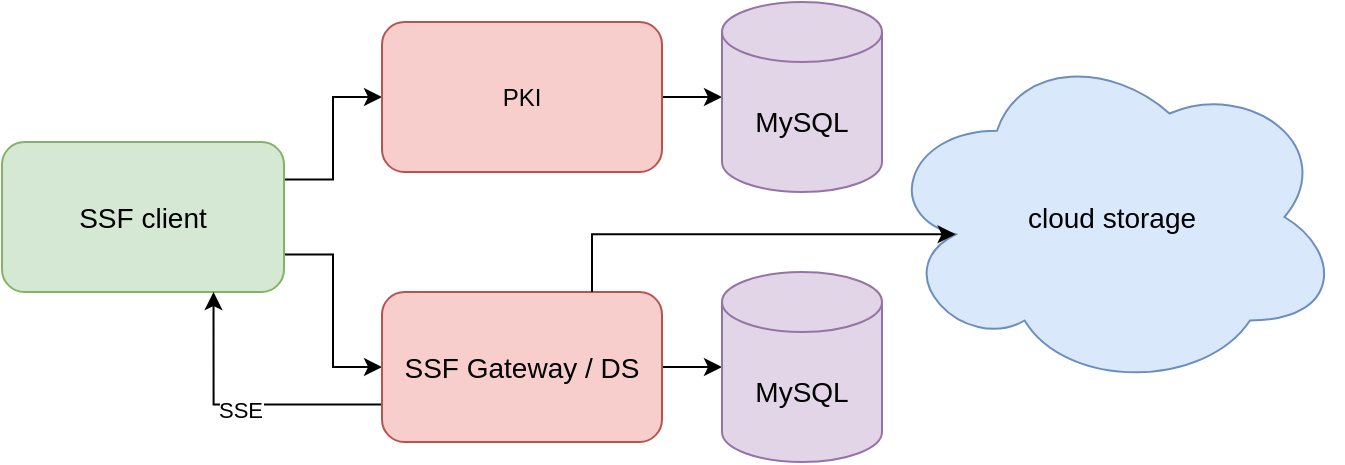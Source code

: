 <mxfile version="23.1.1" type="device">
  <diagram name="Page-1" id="4jEYnSD6hs7fQeVAI6pV">
    <mxGraphModel dx="954" dy="615" grid="1" gridSize="10" guides="1" tooltips="1" connect="1" arrows="1" fold="1" page="1" pageScale="1" pageWidth="827" pageHeight="1169" math="0" shadow="0">
      <root>
        <mxCell id="0" />
        <mxCell id="1" parent="0" />
        <mxCell id="V7uUg3fD4ERQ0HjMH4nC-24" style="edgeStyle=orthogonalEdgeStyle;rounded=0;orthogonalLoop=1;jettySize=auto;html=1;exitX=1;exitY=0.25;exitDx=0;exitDy=0;" edge="1" parent="1" source="V7uUg3fD4ERQ0HjMH4nC-18" target="V7uUg3fD4ERQ0HjMH4nC-20">
          <mxGeometry relative="1" as="geometry" />
        </mxCell>
        <mxCell id="V7uUg3fD4ERQ0HjMH4nC-25" style="edgeStyle=orthogonalEdgeStyle;rounded=0;orthogonalLoop=1;jettySize=auto;html=1;exitX=1;exitY=0.75;exitDx=0;exitDy=0;entryX=0;entryY=0.5;entryDx=0;entryDy=0;" edge="1" parent="1" source="V7uUg3fD4ERQ0HjMH4nC-18" target="V7uUg3fD4ERQ0HjMH4nC-19">
          <mxGeometry relative="1" as="geometry" />
        </mxCell>
        <mxCell id="V7uUg3fD4ERQ0HjMH4nC-18" value="&lt;font style=&quot;font-size: 14px;&quot;&gt;SSF client&lt;/font&gt;" style="rounded=1;whiteSpace=wrap;html=1;fillColor=#d5e8d4;strokeColor=#82b366;" vertex="1" parent="1">
          <mxGeometry x="100" y="510" width="141" height="75" as="geometry" />
        </mxCell>
        <mxCell id="V7uUg3fD4ERQ0HjMH4nC-27" value="" style="edgeStyle=orthogonalEdgeStyle;rounded=0;orthogonalLoop=1;jettySize=auto;html=1;" edge="1" parent="1" source="V7uUg3fD4ERQ0HjMH4nC-19" target="V7uUg3fD4ERQ0HjMH4nC-22">
          <mxGeometry relative="1" as="geometry" />
        </mxCell>
        <mxCell id="V7uUg3fD4ERQ0HjMH4nC-29" style="edgeStyle=orthogonalEdgeStyle;rounded=0;orthogonalLoop=1;jettySize=auto;html=1;exitX=0;exitY=0.75;exitDx=0;exitDy=0;entryX=0.75;entryY=1;entryDx=0;entryDy=0;" edge="1" parent="1" source="V7uUg3fD4ERQ0HjMH4nC-19" target="V7uUg3fD4ERQ0HjMH4nC-18">
          <mxGeometry relative="1" as="geometry" />
        </mxCell>
        <mxCell id="V7uUg3fD4ERQ0HjMH4nC-30" value="SSE" style="edgeLabel;html=1;align=center;verticalAlign=middle;resizable=0;points=[];" vertex="1" connectable="0" parent="V7uUg3fD4ERQ0HjMH4nC-29">
          <mxGeometry x="0.019" y="2" relative="1" as="geometry">
            <mxPoint as="offset" />
          </mxGeometry>
        </mxCell>
        <mxCell id="V7uUg3fD4ERQ0HjMH4nC-19" value="&lt;font style=&quot;font-size: 14px;&quot;&gt;SSF Gateway / DS&lt;/font&gt;" style="rounded=1;whiteSpace=wrap;html=1;fillColor=#f8cecc;strokeColor=#b85450;" vertex="1" parent="1">
          <mxGeometry x="290" y="585" width="140" height="75" as="geometry" />
        </mxCell>
        <mxCell id="V7uUg3fD4ERQ0HjMH4nC-26" value="" style="edgeStyle=orthogonalEdgeStyle;rounded=0;orthogonalLoop=1;jettySize=auto;html=1;" edge="1" parent="1" source="V7uUg3fD4ERQ0HjMH4nC-20" target="V7uUg3fD4ERQ0HjMH4nC-21">
          <mxGeometry relative="1" as="geometry" />
        </mxCell>
        <mxCell id="V7uUg3fD4ERQ0HjMH4nC-20" value="PKI" style="rounded=1;whiteSpace=wrap;html=1;fillColor=#f8cecc;strokeColor=#b85450;" vertex="1" parent="1">
          <mxGeometry x="290" y="450" width="140" height="75" as="geometry" />
        </mxCell>
        <mxCell id="V7uUg3fD4ERQ0HjMH4nC-21" value="&lt;font style=&quot;font-size: 14px;&quot;&gt;MySQL&lt;/font&gt;" style="shape=cylinder3;whiteSpace=wrap;html=1;boundedLbl=1;backgroundOutline=1;size=15;fillColor=#e1d5e7;strokeColor=#9673a6;" vertex="1" parent="1">
          <mxGeometry x="460" y="440" width="80" height="95" as="geometry" />
        </mxCell>
        <mxCell id="V7uUg3fD4ERQ0HjMH4nC-22" value="&lt;font style=&quot;font-size: 14px;&quot;&gt;MySQL&lt;/font&gt;" style="shape=cylinder3;whiteSpace=wrap;html=1;boundedLbl=1;backgroundOutline=1;size=15;fillColor=#e1d5e7;strokeColor=#9673a6;" vertex="1" parent="1">
          <mxGeometry x="460" y="575" width="80" height="95" as="geometry" />
        </mxCell>
        <mxCell id="V7uUg3fD4ERQ0HjMH4nC-23" value="&lt;font style=&quot;font-size: 14px;&quot;&gt;cloud storage&lt;/font&gt;" style="ellipse;shape=cloud;whiteSpace=wrap;html=1;fillColor=#dae8fc;strokeColor=#6c8ebf;" vertex="1" parent="1">
          <mxGeometry x="540" y="461.25" width="230" height="172.5" as="geometry" />
        </mxCell>
        <mxCell id="V7uUg3fD4ERQ0HjMH4nC-28" style="edgeStyle=orthogonalEdgeStyle;rounded=0;orthogonalLoop=1;jettySize=auto;html=1;exitX=0.75;exitY=0;exitDx=0;exitDy=0;entryX=0.16;entryY=0.55;entryDx=0;entryDy=0;entryPerimeter=0;" edge="1" parent="1" source="V7uUg3fD4ERQ0HjMH4nC-19" target="V7uUg3fD4ERQ0HjMH4nC-23">
          <mxGeometry relative="1" as="geometry" />
        </mxCell>
      </root>
    </mxGraphModel>
  </diagram>
</mxfile>
